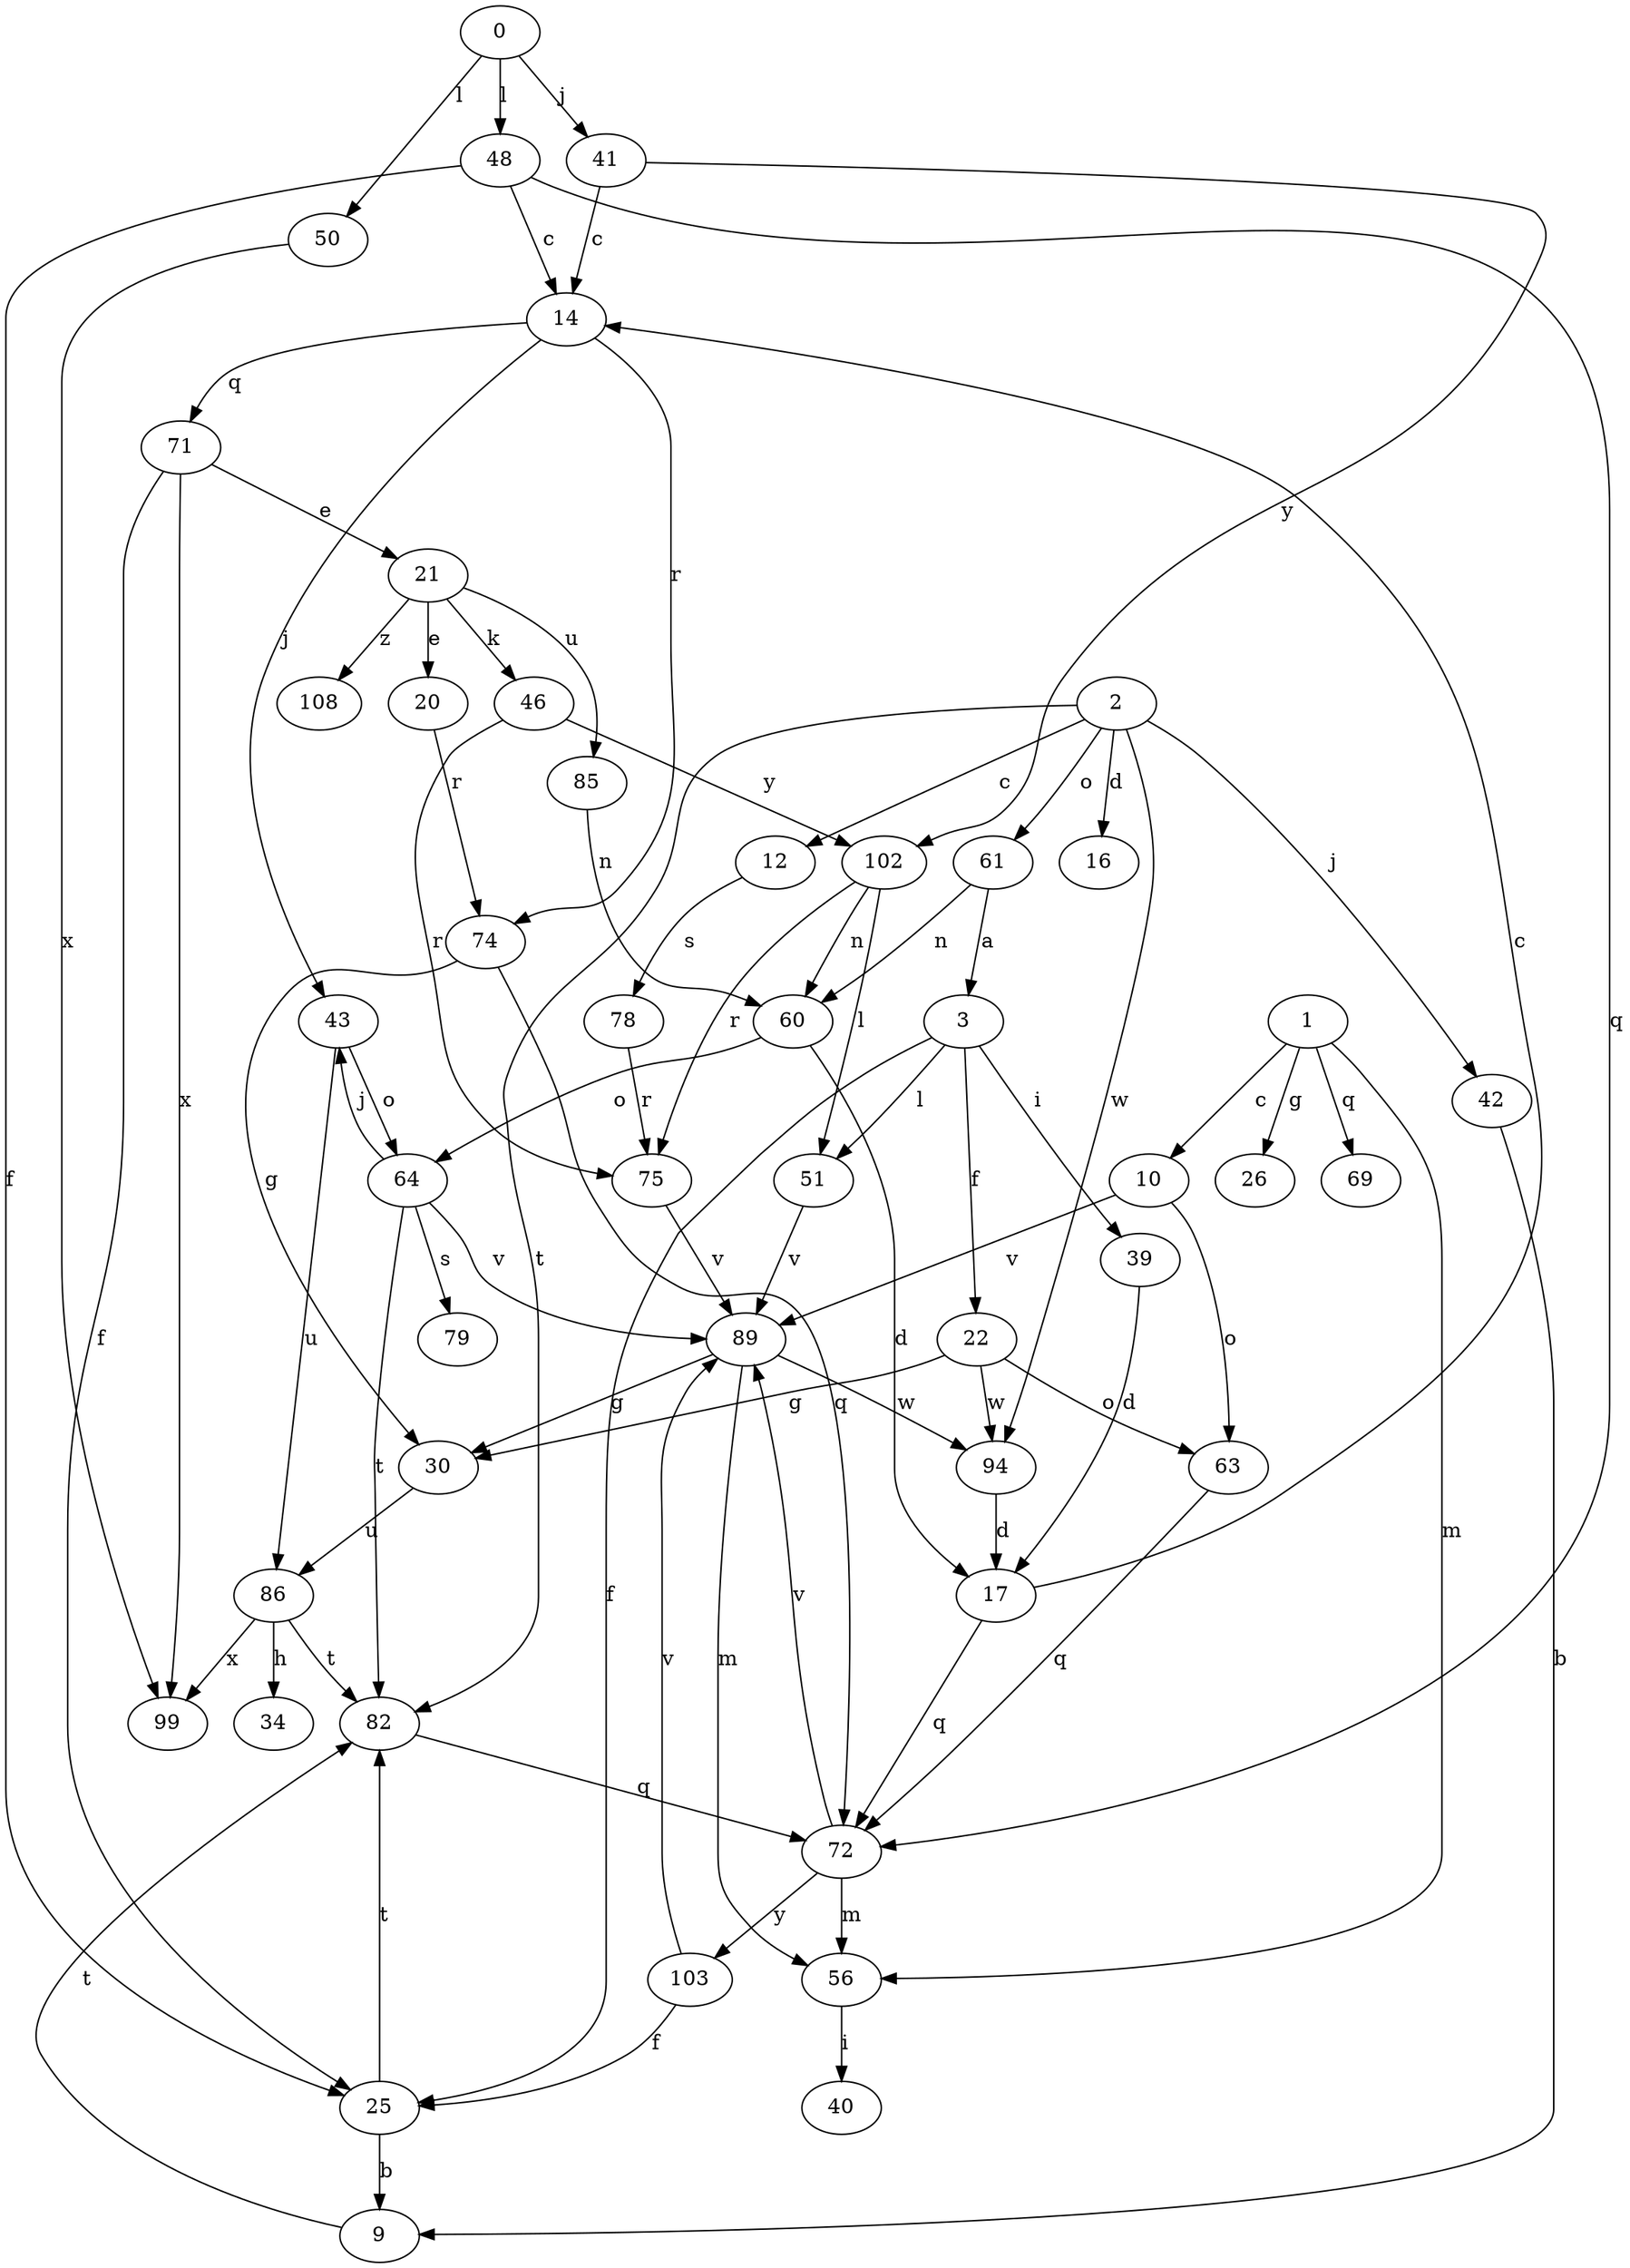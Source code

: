 strict digraph  {
0;
1;
2;
3;
9;
10;
12;
14;
16;
17;
20;
21;
22;
25;
26;
30;
34;
39;
40;
41;
42;
43;
46;
48;
50;
51;
56;
60;
61;
63;
64;
69;
71;
72;
74;
75;
78;
79;
82;
85;
86;
89;
94;
99;
102;
103;
108;
0 -> 41  [label=j];
0 -> 48  [label=l];
0 -> 50  [label=l];
1 -> 10  [label=c];
1 -> 26  [label=g];
1 -> 56  [label=m];
1 -> 69  [label=q];
2 -> 12  [label=c];
2 -> 16  [label=d];
2 -> 42  [label=j];
2 -> 61  [label=o];
2 -> 82  [label=t];
2 -> 94  [label=w];
3 -> 22  [label=f];
3 -> 25  [label=f];
3 -> 39  [label=i];
3 -> 51  [label=l];
9 -> 82  [label=t];
10 -> 63  [label=o];
10 -> 89  [label=v];
12 -> 78  [label=s];
14 -> 43  [label=j];
14 -> 71  [label=q];
14 -> 74  [label=r];
17 -> 14  [label=c];
17 -> 72  [label=q];
20 -> 74  [label=r];
21 -> 20  [label=e];
21 -> 46  [label=k];
21 -> 85  [label=u];
21 -> 108  [label=z];
22 -> 30  [label=g];
22 -> 63  [label=o];
22 -> 94  [label=w];
25 -> 9  [label=b];
25 -> 82  [label=t];
30 -> 86  [label=u];
39 -> 17  [label=d];
41 -> 14  [label=c];
41 -> 102  [label=y];
42 -> 9  [label=b];
43 -> 64  [label=o];
43 -> 86  [label=u];
46 -> 75  [label=r];
46 -> 102  [label=y];
48 -> 14  [label=c];
48 -> 25  [label=f];
48 -> 72  [label=q];
50 -> 99  [label=x];
51 -> 89  [label=v];
56 -> 40  [label=i];
60 -> 17  [label=d];
60 -> 64  [label=o];
61 -> 3  [label=a];
61 -> 60  [label=n];
63 -> 72  [label=q];
64 -> 43  [label=j];
64 -> 79  [label=s];
64 -> 82  [label=t];
64 -> 89  [label=v];
71 -> 21  [label=e];
71 -> 25  [label=f];
71 -> 99  [label=x];
72 -> 56  [label=m];
72 -> 89  [label=v];
72 -> 103  [label=y];
74 -> 30  [label=g];
74 -> 72  [label=q];
75 -> 89  [label=v];
78 -> 75  [label=r];
82 -> 72  [label=q];
85 -> 60  [label=n];
86 -> 34  [label=h];
86 -> 82  [label=t];
86 -> 99  [label=x];
89 -> 30  [label=g];
89 -> 56  [label=m];
89 -> 94  [label=w];
94 -> 17  [label=d];
102 -> 51  [label=l];
102 -> 60  [label=n];
102 -> 75  [label=r];
103 -> 25  [label=f];
103 -> 89  [label=v];
}
